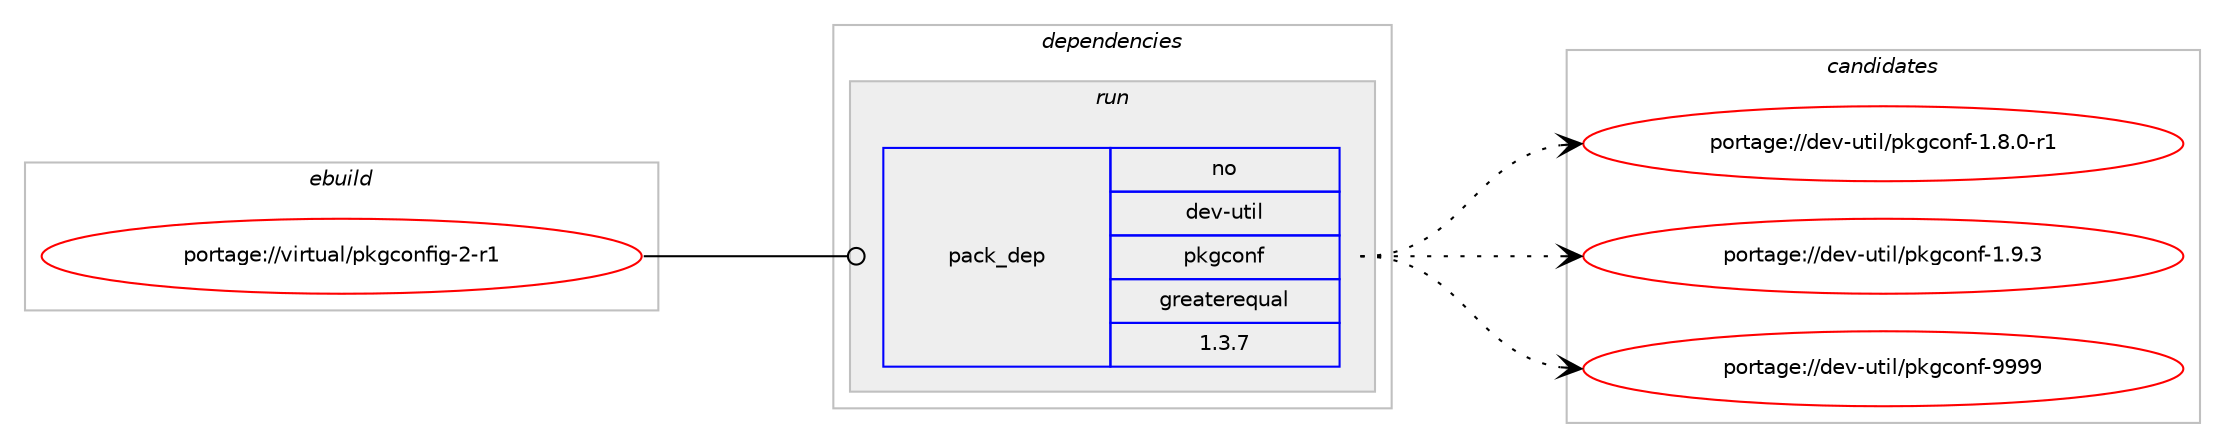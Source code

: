 digraph prolog {

# *************
# Graph options
# *************

newrank=true;
concentrate=true;
compound=true;
graph [rankdir=LR,fontname=Helvetica,fontsize=10,ranksep=1.5];#, ranksep=2.5, nodesep=0.2];
edge  [arrowhead=vee];
node  [fontname=Helvetica,fontsize=10];

# **********
# The ebuild
# **********

subgraph cluster_leftcol {
color=gray;
rank=same;
label=<<i>ebuild</i>>;
id [label="portage://virtual/pkgconfig-2-r1", color=red, width=4, href="../virtual/pkgconfig-2-r1.svg"];
}

# ****************
# The dependencies
# ****************

subgraph cluster_midcol {
color=gray;
label=<<i>dependencies</i>>;
subgraph cluster_compile {
fillcolor="#eeeeee";
style=filled;
label=<<i>compile</i>>;
}
subgraph cluster_compileandrun {
fillcolor="#eeeeee";
style=filled;
label=<<i>compile and run</i>>;
}
subgraph cluster_run {
fillcolor="#eeeeee";
style=filled;
label=<<i>run</i>>;
subgraph pack372 {
dependency642 [label=<<TABLE BORDER="0" CELLBORDER="1" CELLSPACING="0" CELLPADDING="4" WIDTH="220"><TR><TD ROWSPAN="6" CELLPADDING="30">pack_dep</TD></TR><TR><TD WIDTH="110">no</TD></TR><TR><TD>dev-util</TD></TR><TR><TD>pkgconf</TD></TR><TR><TD>greaterequal</TD></TR><TR><TD>1.3.7</TD></TR></TABLE>>, shape=none, color=blue];
}
id:e -> dependency642:w [weight=20,style="solid",arrowhead="odot"];
}
}

# **************
# The candidates
# **************

subgraph cluster_choices {
rank=same;
color=gray;
label=<<i>candidates</i>>;

subgraph choice372 {
color=black;
nodesep=1;
choice1001011184511711610510847112107103991111101024549465646484511449 [label="portage://dev-util/pkgconf-1.8.0-r1", color=red, width=4,href="../dev-util/pkgconf-1.8.0-r1.svg"];
choice100101118451171161051084711210710399111110102454946574651 [label="portage://dev-util/pkgconf-1.9.3", color=red, width=4,href="../dev-util/pkgconf-1.9.3.svg"];
choice1001011184511711610510847112107103991111101024557575757 [label="portage://dev-util/pkgconf-9999", color=red, width=4,href="../dev-util/pkgconf-9999.svg"];
dependency642:e -> choice1001011184511711610510847112107103991111101024549465646484511449:w [style=dotted,weight="100"];
dependency642:e -> choice100101118451171161051084711210710399111110102454946574651:w [style=dotted,weight="100"];
dependency642:e -> choice1001011184511711610510847112107103991111101024557575757:w [style=dotted,weight="100"];
}
}

}
